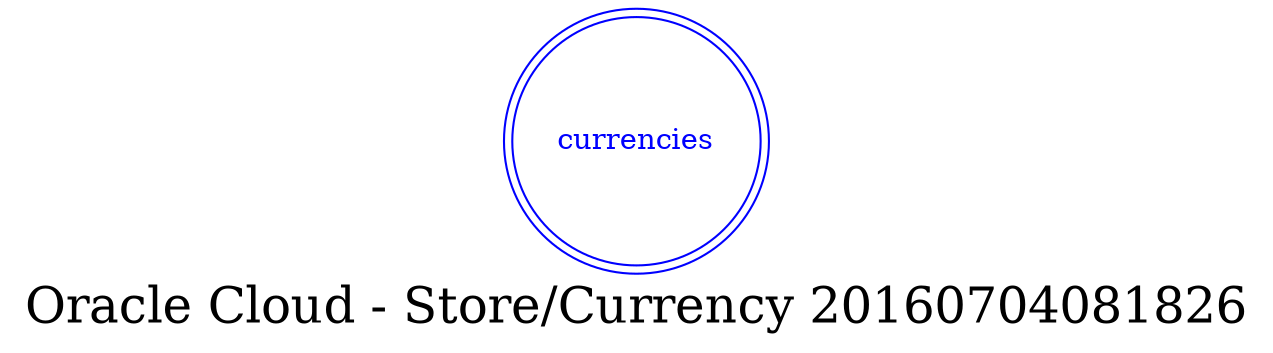 digraph LexiconGraph {
graph[label="Oracle Cloud - Store/Currency 20160704081826", fontsize=24]
splines=true
"currencies" [color=blue, fontcolor=blue, shape=doublecircle]
}
